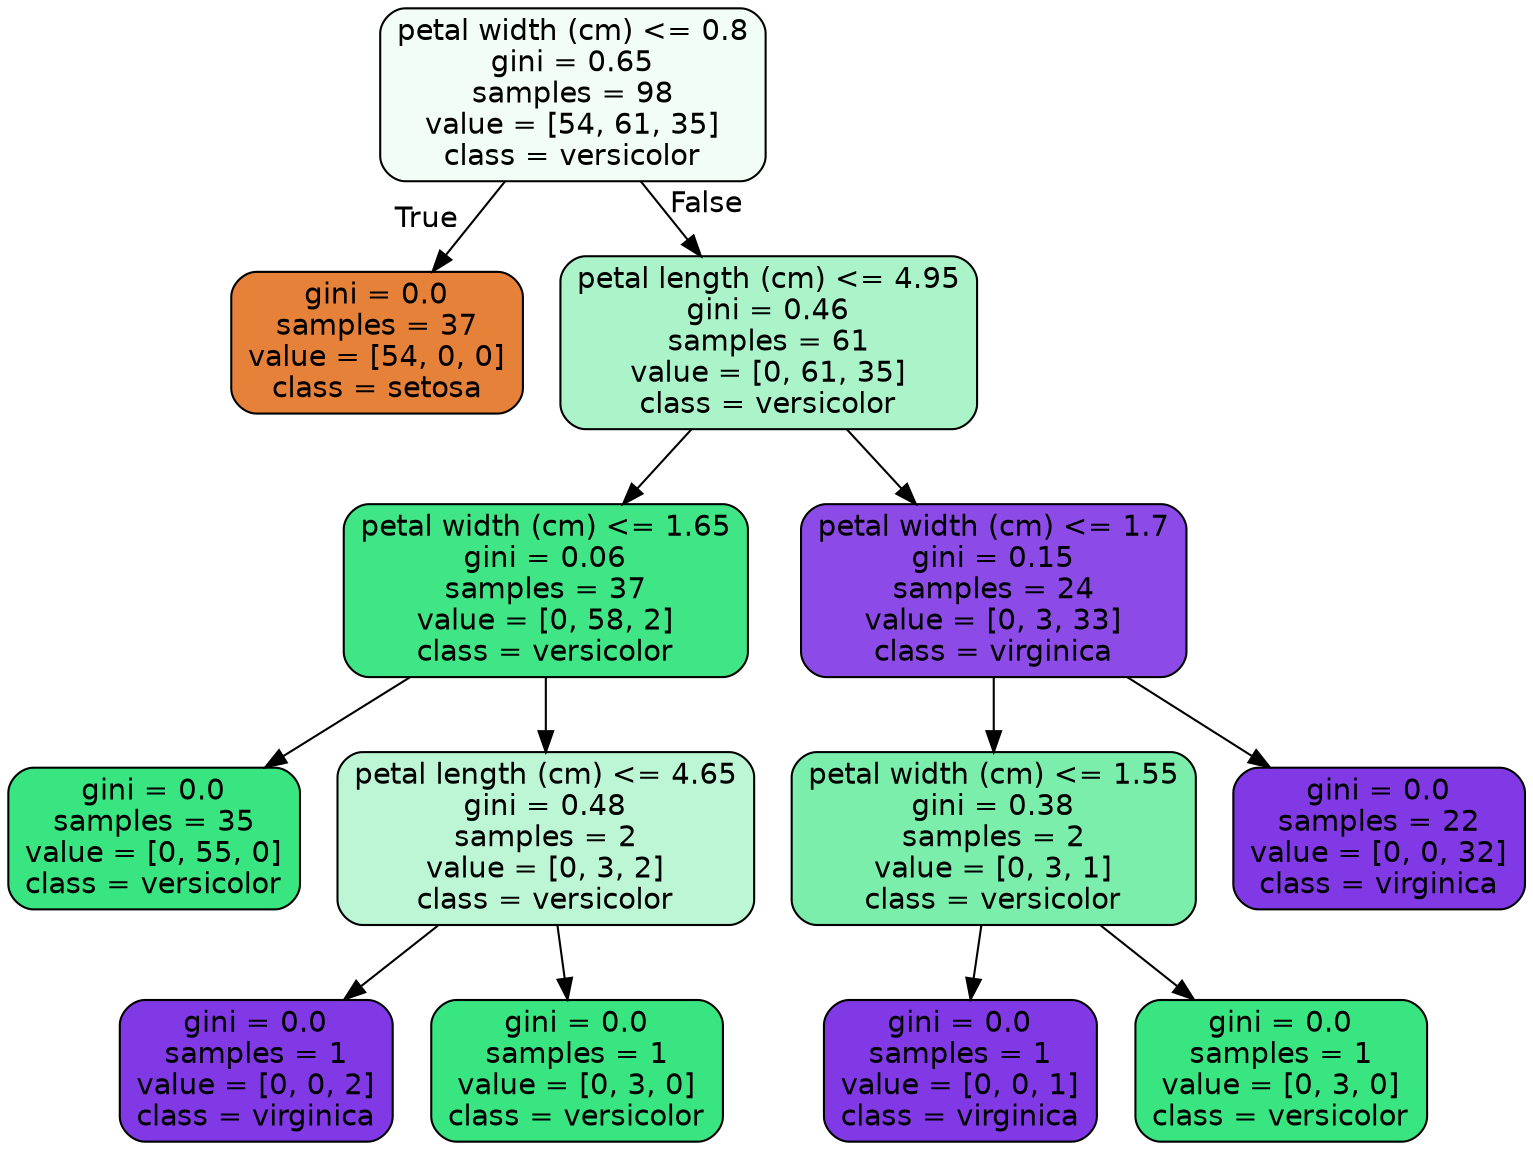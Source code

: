 digraph Tree {
node [shape=box, style="filled, rounded", color="black", fontname=helvetica] ;
edge [fontname=helvetica] ;
0 [label="petal width (cm) <= 0.8\ngini = 0.65\nsamples = 98\nvalue = [54, 61, 35]\nclass = versicolor", fillcolor="#f1fdf6"] ;
1 [label="gini = 0.0\nsamples = 37\nvalue = [54, 0, 0]\nclass = setosa", fillcolor="#e58139"] ;
0 -> 1 [labeldistance=2.5, labelangle=45, headlabel="True"] ;
2 [label="petal length (cm) <= 4.95\ngini = 0.46\nsamples = 61\nvalue = [0, 61, 35]\nclass = versicolor", fillcolor="#abf4c9"] ;
0 -> 2 [labeldistance=2.5, labelangle=-45, headlabel="False"] ;
3 [label="petal width (cm) <= 1.65\ngini = 0.06\nsamples = 37\nvalue = [0, 58, 2]\nclass = versicolor", fillcolor="#40e685"] ;
2 -> 3 ;
4 [label="gini = 0.0\nsamples = 35\nvalue = [0, 55, 0]\nclass = versicolor", fillcolor="#39e581"] ;
3 -> 4 ;
5 [label="petal length (cm) <= 4.65\ngini = 0.48\nsamples = 2\nvalue = [0, 3, 2]\nclass = versicolor", fillcolor="#bdf6d5"] ;
3 -> 5 ;
6 [label="gini = 0.0\nsamples = 1\nvalue = [0, 0, 2]\nclass = virginica", fillcolor="#8139e5"] ;
5 -> 6 ;
7 [label="gini = 0.0\nsamples = 1\nvalue = [0, 3, 0]\nclass = versicolor", fillcolor="#39e581"] ;
5 -> 7 ;
8 [label="petal width (cm) <= 1.7\ngini = 0.15\nsamples = 24\nvalue = [0, 3, 33]\nclass = virginica", fillcolor="#8c4be7"] ;
2 -> 8 ;
9 [label="petal width (cm) <= 1.55\ngini = 0.38\nsamples = 2\nvalue = [0, 3, 1]\nclass = versicolor", fillcolor="#7beeab"] ;
8 -> 9 ;
10 [label="gini = 0.0\nsamples = 1\nvalue = [0, 0, 1]\nclass = virginica", fillcolor="#8139e5"] ;
9 -> 10 ;
11 [label="gini = 0.0\nsamples = 1\nvalue = [0, 3, 0]\nclass = versicolor", fillcolor="#39e581"] ;
9 -> 11 ;
12 [label="gini = 0.0\nsamples = 22\nvalue = [0, 0, 32]\nclass = virginica", fillcolor="#8139e5"] ;
8 -> 12 ;
}
